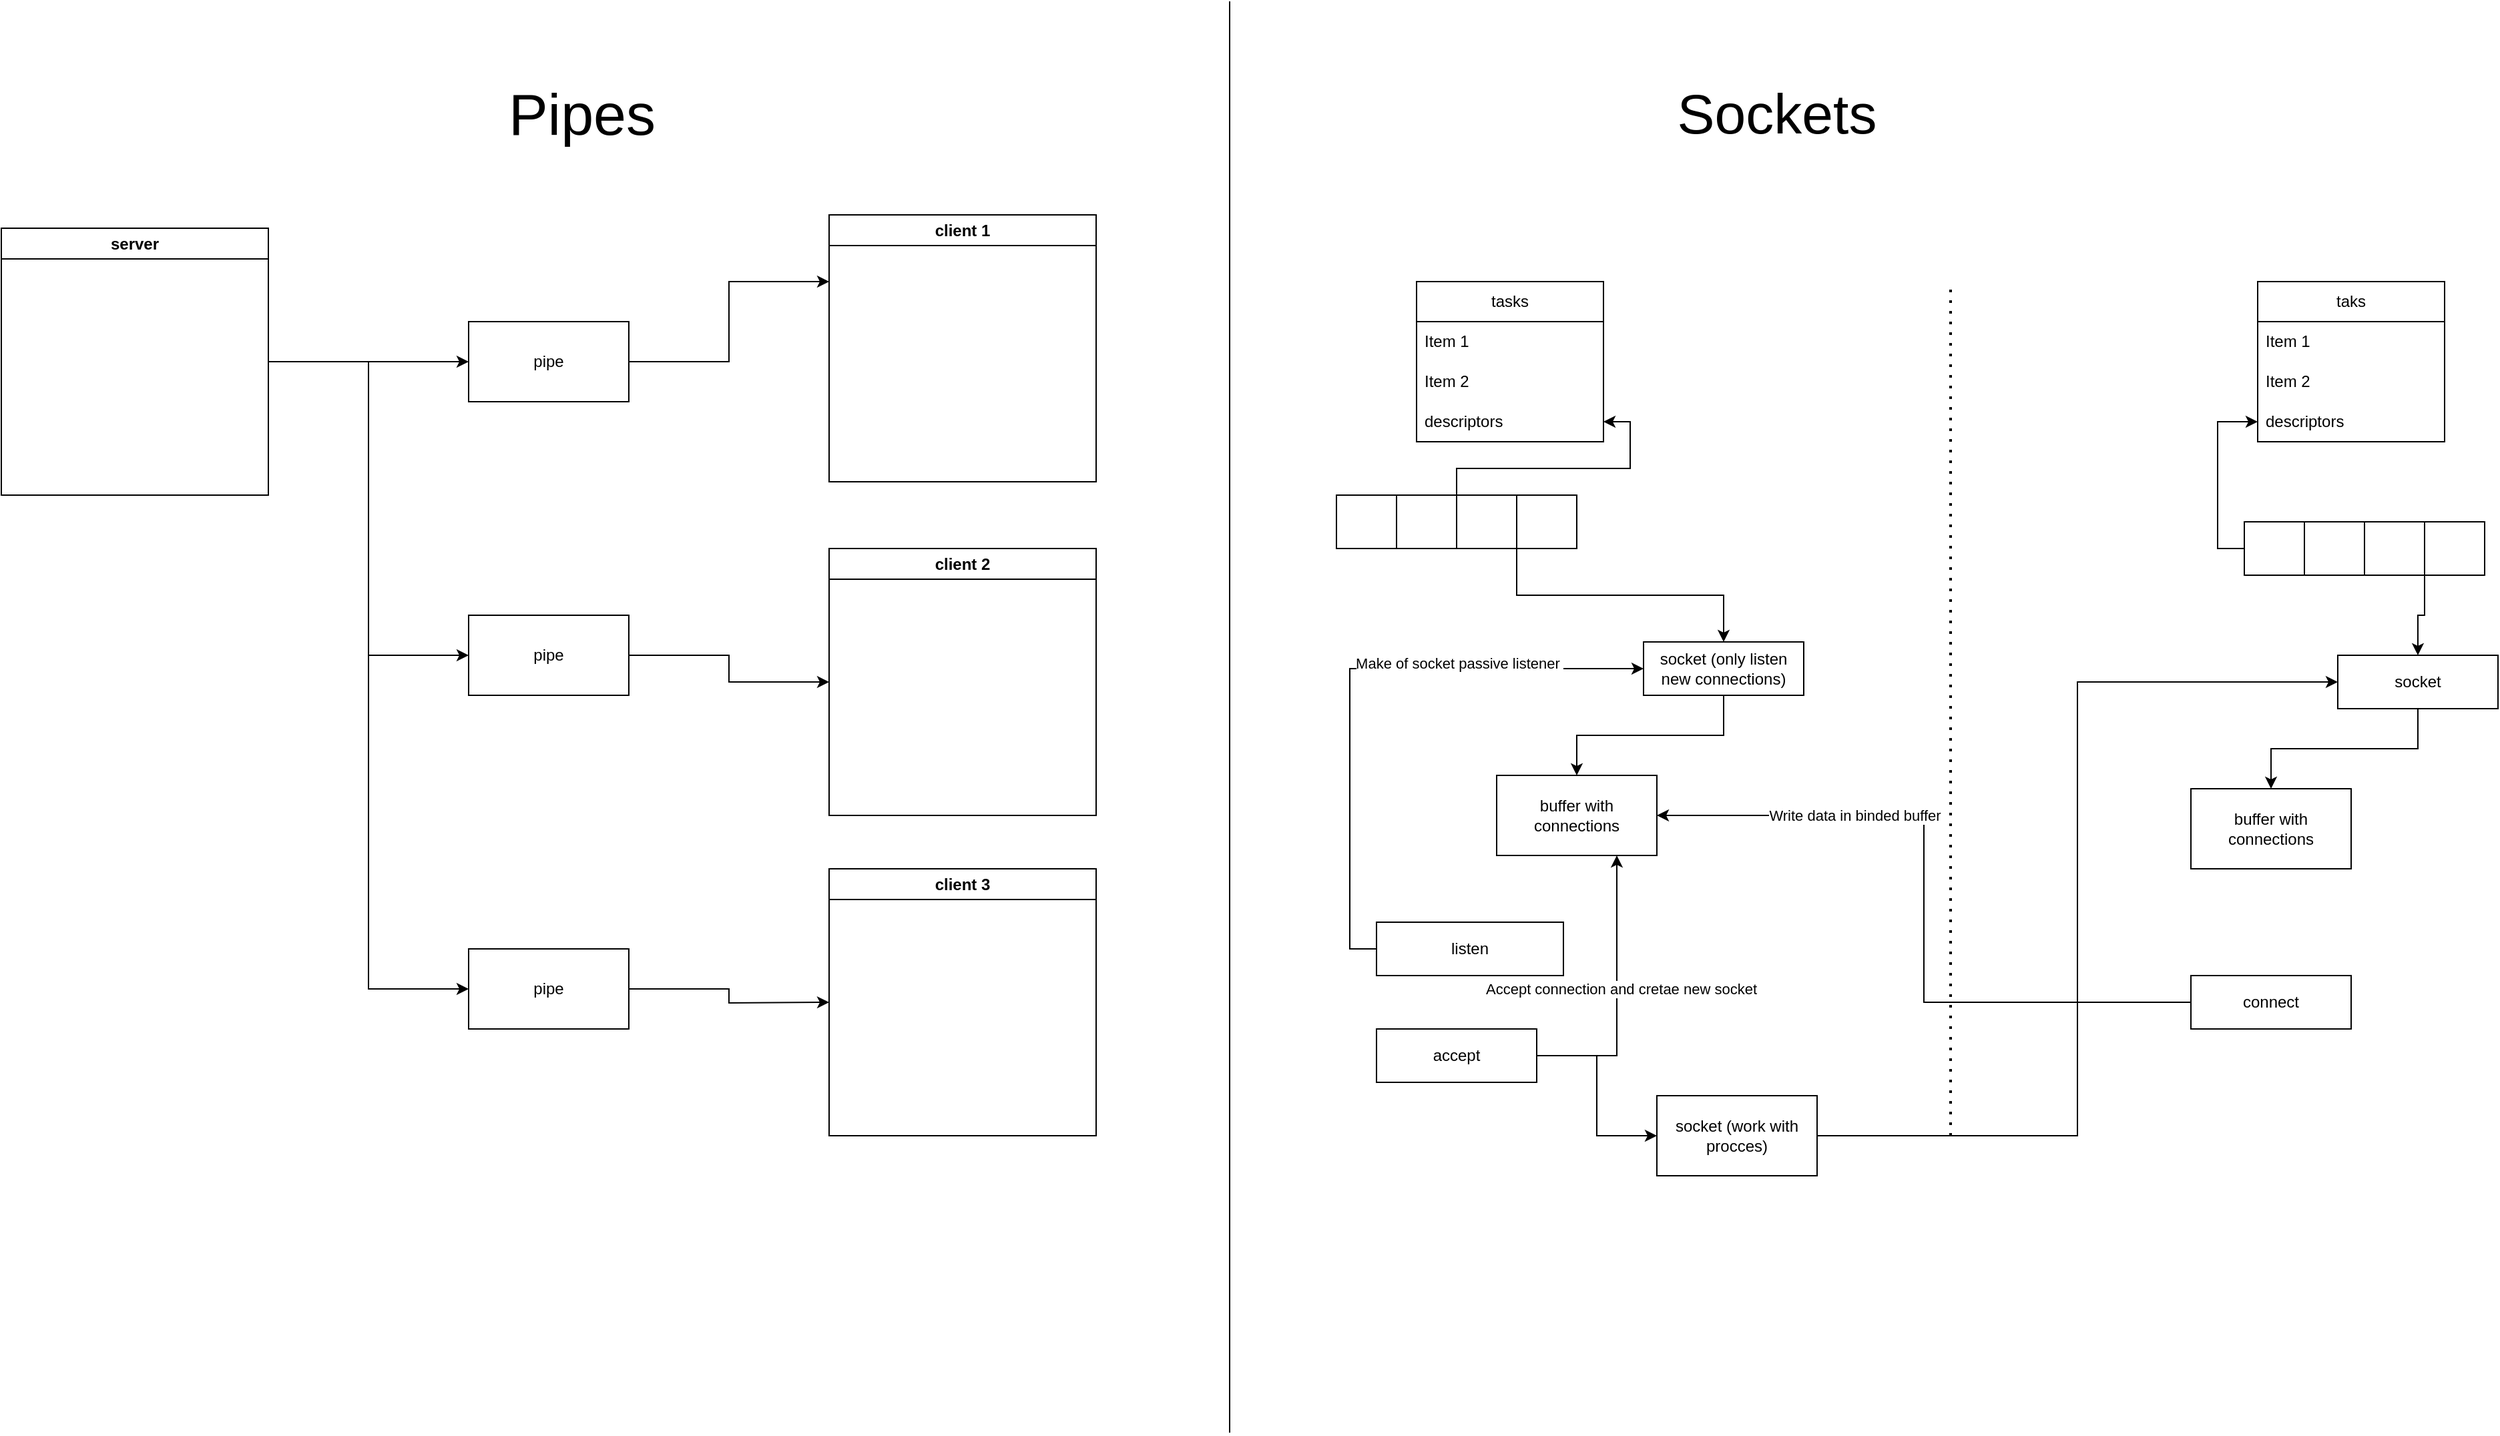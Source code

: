 <mxfile version="24.4.8" type="device">
  <diagram name="Страница — 1" id="Ija0i7cM3wNiL09mtmM3">
    <mxGraphModel dx="2191" dy="843" grid="1" gridSize="10" guides="1" tooltips="1" connect="1" arrows="1" fold="1" page="1" pageScale="1" pageWidth="827" pageHeight="1169" math="0" shadow="0">
      <root>
        <mxCell id="0" />
        <mxCell id="1" parent="0" />
        <mxCell id="PQMj631thZjRwjynIBvn-7" style="edgeStyle=orthogonalEdgeStyle;rounded=0;orthogonalLoop=1;jettySize=auto;html=1;exitX=1;exitY=0.5;exitDx=0;exitDy=0;entryX=0;entryY=0.5;entryDx=0;entryDy=0;" parent="1" source="PQMj631thZjRwjynIBvn-2" target="PQMj631thZjRwjynIBvn-6" edge="1">
          <mxGeometry relative="1" as="geometry" />
        </mxCell>
        <mxCell id="PQMj631thZjRwjynIBvn-10" style="edgeStyle=orthogonalEdgeStyle;rounded=0;orthogonalLoop=1;jettySize=auto;html=1;exitX=1;exitY=0.5;exitDx=0;exitDy=0;entryX=0;entryY=0.5;entryDx=0;entryDy=0;" parent="1" source="PQMj631thZjRwjynIBvn-2" target="PQMj631thZjRwjynIBvn-9" edge="1">
          <mxGeometry relative="1" as="geometry" />
        </mxCell>
        <mxCell id="PQMj631thZjRwjynIBvn-13" style="edgeStyle=orthogonalEdgeStyle;rounded=0;orthogonalLoop=1;jettySize=auto;html=1;exitX=1;exitY=0.5;exitDx=0;exitDy=0;entryX=0;entryY=0.5;entryDx=0;entryDy=0;" parent="1" source="PQMj631thZjRwjynIBvn-2" target="PQMj631thZjRwjynIBvn-12" edge="1">
          <mxGeometry relative="1" as="geometry" />
        </mxCell>
        <mxCell id="PQMj631thZjRwjynIBvn-2" value="server" style="swimlane;whiteSpace=wrap;html=1;" parent="1" vertex="1">
          <mxGeometry x="-140" y="240" width="200" height="200" as="geometry" />
        </mxCell>
        <mxCell id="PQMj631thZjRwjynIBvn-3" value="client 1" style="swimlane;whiteSpace=wrap;html=1;" parent="1" vertex="1">
          <mxGeometry x="480" y="230" width="200" height="200" as="geometry" />
        </mxCell>
        <mxCell id="PQMj631thZjRwjynIBvn-4" value="client 2" style="swimlane;whiteSpace=wrap;html=1;" parent="1" vertex="1">
          <mxGeometry x="480" y="480" width="200" height="200" as="geometry" />
        </mxCell>
        <mxCell id="PQMj631thZjRwjynIBvn-5" value="client 3" style="swimlane;whiteSpace=wrap;html=1;" parent="1" vertex="1">
          <mxGeometry x="480" y="720" width="200" height="200" as="geometry" />
        </mxCell>
        <mxCell id="PQMj631thZjRwjynIBvn-8" style="edgeStyle=orthogonalEdgeStyle;rounded=0;orthogonalLoop=1;jettySize=auto;html=1;exitX=1;exitY=0.5;exitDx=0;exitDy=0;entryX=0;entryY=0.25;entryDx=0;entryDy=0;" parent="1" source="PQMj631thZjRwjynIBvn-6" target="PQMj631thZjRwjynIBvn-3" edge="1">
          <mxGeometry relative="1" as="geometry" />
        </mxCell>
        <mxCell id="PQMj631thZjRwjynIBvn-6" value="pipe" style="rounded=0;whiteSpace=wrap;html=1;" parent="1" vertex="1">
          <mxGeometry x="210" y="310" width="120" height="60" as="geometry" />
        </mxCell>
        <mxCell id="PQMj631thZjRwjynIBvn-11" style="edgeStyle=orthogonalEdgeStyle;rounded=0;orthogonalLoop=1;jettySize=auto;html=1;exitX=1;exitY=0.5;exitDx=0;exitDy=0;entryX=0;entryY=0.5;entryDx=0;entryDy=0;" parent="1" source="PQMj631thZjRwjynIBvn-9" target="PQMj631thZjRwjynIBvn-4" edge="1">
          <mxGeometry relative="1" as="geometry" />
        </mxCell>
        <mxCell id="PQMj631thZjRwjynIBvn-9" value="pipe" style="rounded=0;whiteSpace=wrap;html=1;" parent="1" vertex="1">
          <mxGeometry x="210" y="530" width="120" height="60" as="geometry" />
        </mxCell>
        <mxCell id="PQMj631thZjRwjynIBvn-14" style="edgeStyle=orthogonalEdgeStyle;rounded=0;orthogonalLoop=1;jettySize=auto;html=1;exitX=1;exitY=0.5;exitDx=0;exitDy=0;" parent="1" source="PQMj631thZjRwjynIBvn-12" edge="1">
          <mxGeometry relative="1" as="geometry">
            <mxPoint x="480" y="820" as="targetPoint" />
          </mxGeometry>
        </mxCell>
        <mxCell id="PQMj631thZjRwjynIBvn-12" value="pipe" style="rounded=0;whiteSpace=wrap;html=1;" parent="1" vertex="1">
          <mxGeometry x="210" y="780" width="120" height="60" as="geometry" />
        </mxCell>
        <mxCell id="PQMj631thZjRwjynIBvn-15" value="" style="endArrow=none;html=1;rounded=0;" parent="1" edge="1">
          <mxGeometry width="50" height="50" relative="1" as="geometry">
            <mxPoint x="780" y="1142.5" as="sourcePoint" />
            <mxPoint x="780" y="70" as="targetPoint" />
          </mxGeometry>
        </mxCell>
        <mxCell id="PQMj631thZjRwjynIBvn-17" value="Pipes" style="text;html=1;align=center;verticalAlign=middle;whiteSpace=wrap;rounded=0;fontSize=44;" parent="1" vertex="1">
          <mxGeometry x="230" y="120" width="130" height="70" as="geometry" />
        </mxCell>
        <mxCell id="PQMj631thZjRwjynIBvn-18" value="Sockets" style="text;html=1;align=center;verticalAlign=middle;whiteSpace=wrap;rounded=0;fontSize=42;" parent="1" vertex="1">
          <mxGeometry x="1120" y="125" width="140" height="60" as="geometry" />
        </mxCell>
        <mxCell id="PQMj631thZjRwjynIBvn-19" value="" style="endArrow=none;dashed=1;html=1;dashPattern=1 3;strokeWidth=2;rounded=0;" parent="1" edge="1">
          <mxGeometry width="50" height="50" relative="1" as="geometry">
            <mxPoint x="1320" y="920" as="sourcePoint" />
            <mxPoint x="1320" y="280" as="targetPoint" />
          </mxGeometry>
        </mxCell>
        <mxCell id="PQMj631thZjRwjynIBvn-20" value="tasks" style="swimlane;fontStyle=0;childLayout=stackLayout;horizontal=1;startSize=30;horizontalStack=0;resizeParent=1;resizeParentMax=0;resizeLast=0;collapsible=1;marginBottom=0;whiteSpace=wrap;html=1;" parent="1" vertex="1">
          <mxGeometry x="920" y="280" width="140" height="120" as="geometry" />
        </mxCell>
        <mxCell id="PQMj631thZjRwjynIBvn-21" value="Item 1" style="text;strokeColor=none;fillColor=none;align=left;verticalAlign=middle;spacingLeft=4;spacingRight=4;overflow=hidden;points=[[0,0.5],[1,0.5]];portConstraint=eastwest;rotatable=0;whiteSpace=wrap;html=1;" parent="PQMj631thZjRwjynIBvn-20" vertex="1">
          <mxGeometry y="30" width="140" height="30" as="geometry" />
        </mxCell>
        <mxCell id="PQMj631thZjRwjynIBvn-22" value="Item 2" style="text;strokeColor=none;fillColor=none;align=left;verticalAlign=middle;spacingLeft=4;spacingRight=4;overflow=hidden;points=[[0,0.5],[1,0.5]];portConstraint=eastwest;rotatable=0;whiteSpace=wrap;html=1;" parent="PQMj631thZjRwjynIBvn-20" vertex="1">
          <mxGeometry y="60" width="140" height="30" as="geometry" />
        </mxCell>
        <mxCell id="PQMj631thZjRwjynIBvn-23" value="descriptors" style="text;strokeColor=none;fillColor=none;align=left;verticalAlign=middle;spacingLeft=4;spacingRight=4;overflow=hidden;points=[[0,0.5],[1,0.5]];portConstraint=eastwest;rotatable=0;whiteSpace=wrap;html=1;" parent="PQMj631thZjRwjynIBvn-20" vertex="1">
          <mxGeometry y="90" width="140" height="30" as="geometry" />
        </mxCell>
        <mxCell id="PQMj631thZjRwjynIBvn-24" value="taks" style="swimlane;fontStyle=0;childLayout=stackLayout;horizontal=1;startSize=30;horizontalStack=0;resizeParent=1;resizeParentMax=0;resizeLast=0;collapsible=1;marginBottom=0;whiteSpace=wrap;html=1;" parent="1" vertex="1">
          <mxGeometry x="1550" y="280" width="140" height="120" as="geometry" />
        </mxCell>
        <mxCell id="PQMj631thZjRwjynIBvn-25" value="Item 1" style="text;strokeColor=none;fillColor=none;align=left;verticalAlign=middle;spacingLeft=4;spacingRight=4;overflow=hidden;points=[[0,0.5],[1,0.5]];portConstraint=eastwest;rotatable=0;whiteSpace=wrap;html=1;" parent="PQMj631thZjRwjynIBvn-24" vertex="1">
          <mxGeometry y="30" width="140" height="30" as="geometry" />
        </mxCell>
        <mxCell id="PQMj631thZjRwjynIBvn-26" value="Item 2" style="text;strokeColor=none;fillColor=none;align=left;verticalAlign=middle;spacingLeft=4;spacingRight=4;overflow=hidden;points=[[0,0.5],[1,0.5]];portConstraint=eastwest;rotatable=0;whiteSpace=wrap;html=1;" parent="PQMj631thZjRwjynIBvn-24" vertex="1">
          <mxGeometry y="60" width="140" height="30" as="geometry" />
        </mxCell>
        <mxCell id="PQMj631thZjRwjynIBvn-27" value="descriptors" style="text;strokeColor=none;fillColor=none;align=left;verticalAlign=middle;spacingLeft=4;spacingRight=4;overflow=hidden;points=[[0,0.5],[1,0.5]];portConstraint=eastwest;rotatable=0;whiteSpace=wrap;html=1;" parent="PQMj631thZjRwjynIBvn-24" vertex="1">
          <mxGeometry y="90" width="140" height="30" as="geometry" />
        </mxCell>
        <mxCell id="PQMj631thZjRwjynIBvn-38" style="edgeStyle=orthogonalEdgeStyle;rounded=0;orthogonalLoop=1;jettySize=auto;html=1;entryX=1;entryY=0.5;entryDx=0;entryDy=0;" parent="1" source="PQMj631thZjRwjynIBvn-28" target="PQMj631thZjRwjynIBvn-23" edge="1">
          <mxGeometry relative="1" as="geometry" />
        </mxCell>
        <mxCell id="PQMj631thZjRwjynIBvn-40" style="edgeStyle=orthogonalEdgeStyle;rounded=0;orthogonalLoop=1;jettySize=auto;html=1;exitX=0.75;exitY=1;exitDx=0;exitDy=0;" parent="1" source="PQMj631thZjRwjynIBvn-28" target="PQMj631thZjRwjynIBvn-41" edge="1">
          <mxGeometry relative="1" as="geometry">
            <mxPoint x="1080.0" y="570" as="targetPoint" />
          </mxGeometry>
        </mxCell>
        <mxCell id="PQMj631thZjRwjynIBvn-28" value="" style="rounded=0;whiteSpace=wrap;html=1;" parent="1" vertex="1">
          <mxGeometry x="860" y="440" width="180" height="40" as="geometry" />
        </mxCell>
        <mxCell id="PQMj631thZjRwjynIBvn-30" value="" style="endArrow=none;html=1;rounded=0;exitX=0.25;exitY=1;exitDx=0;exitDy=0;entryX=0.25;entryY=0;entryDx=0;entryDy=0;" parent="1" source="PQMj631thZjRwjynIBvn-28" target="PQMj631thZjRwjynIBvn-28" edge="1">
          <mxGeometry width="50" height="50" relative="1" as="geometry">
            <mxPoint x="870" y="490" as="sourcePoint" />
            <mxPoint x="920" y="440" as="targetPoint" />
          </mxGeometry>
        </mxCell>
        <mxCell id="PQMj631thZjRwjynIBvn-31" value="" style="endArrow=none;html=1;rounded=0;exitX=0.5;exitY=0;exitDx=0;exitDy=0;entryX=0.5;entryY=1;entryDx=0;entryDy=0;" parent="1" source="PQMj631thZjRwjynIBvn-28" target="PQMj631thZjRwjynIBvn-28" edge="1">
          <mxGeometry width="50" height="50" relative="1" as="geometry">
            <mxPoint x="1260" y="610" as="sourcePoint" />
            <mxPoint x="1310" y="560" as="targetPoint" />
            <Array as="points" />
          </mxGeometry>
        </mxCell>
        <mxCell id="PQMj631thZjRwjynIBvn-32" value="" style="endArrow=none;html=1;rounded=0;entryX=0.75;entryY=0;entryDx=0;entryDy=0;exitX=0.75;exitY=1;exitDx=0;exitDy=0;" parent="1" source="PQMj631thZjRwjynIBvn-28" target="PQMj631thZjRwjynIBvn-28" edge="1">
          <mxGeometry width="50" height="50" relative="1" as="geometry">
            <mxPoint x="965" y="510" as="sourcePoint" />
            <mxPoint x="1015" y="460" as="targetPoint" />
          </mxGeometry>
        </mxCell>
        <mxCell id="PQMj631thZjRwjynIBvn-39" style="edgeStyle=orthogonalEdgeStyle;rounded=0;orthogonalLoop=1;jettySize=auto;html=1;exitX=0;exitY=0.5;exitDx=0;exitDy=0;entryX=0;entryY=0.5;entryDx=0;entryDy=0;" parent="1" source="PQMj631thZjRwjynIBvn-34" target="PQMj631thZjRwjynIBvn-27" edge="1">
          <mxGeometry relative="1" as="geometry" />
        </mxCell>
        <mxCell id="PQMj631thZjRwjynIBvn-48" style="edgeStyle=orthogonalEdgeStyle;rounded=0;orthogonalLoop=1;jettySize=auto;html=1;exitX=0.75;exitY=1;exitDx=0;exitDy=0;" parent="1" source="PQMj631thZjRwjynIBvn-34" target="PQMj631thZjRwjynIBvn-46" edge="1">
          <mxGeometry relative="1" as="geometry" />
        </mxCell>
        <mxCell id="PQMj631thZjRwjynIBvn-34" value="" style="rounded=0;whiteSpace=wrap;html=1;" parent="1" vertex="1">
          <mxGeometry x="1540" y="460" width="180" height="40" as="geometry" />
        </mxCell>
        <mxCell id="PQMj631thZjRwjynIBvn-35" value="" style="endArrow=none;html=1;rounded=0;exitX=0.25;exitY=1;exitDx=0;exitDy=0;entryX=0.25;entryY=0;entryDx=0;entryDy=0;" parent="1" source="PQMj631thZjRwjynIBvn-34" target="PQMj631thZjRwjynIBvn-34" edge="1">
          <mxGeometry width="50" height="50" relative="1" as="geometry">
            <mxPoint x="1550" y="510" as="sourcePoint" />
            <mxPoint x="1600" y="460" as="targetPoint" />
          </mxGeometry>
        </mxCell>
        <mxCell id="PQMj631thZjRwjynIBvn-36" value="" style="endArrow=none;html=1;rounded=0;exitX=0.5;exitY=0;exitDx=0;exitDy=0;entryX=0.5;entryY=1;entryDx=0;entryDy=0;" parent="1" source="PQMj631thZjRwjynIBvn-34" target="PQMj631thZjRwjynIBvn-34" edge="1">
          <mxGeometry width="50" height="50" relative="1" as="geometry">
            <mxPoint x="1940" y="630" as="sourcePoint" />
            <mxPoint x="1990" y="580" as="targetPoint" />
            <Array as="points" />
          </mxGeometry>
        </mxCell>
        <mxCell id="PQMj631thZjRwjynIBvn-37" value="" style="endArrow=none;html=1;rounded=0;entryX=0.75;entryY=0;entryDx=0;entryDy=0;exitX=0.75;exitY=1;exitDx=0;exitDy=0;" parent="1" source="PQMj631thZjRwjynIBvn-34" target="PQMj631thZjRwjynIBvn-34" edge="1">
          <mxGeometry width="50" height="50" relative="1" as="geometry">
            <mxPoint x="1645" y="530" as="sourcePoint" />
            <mxPoint x="1695" y="480" as="targetPoint" />
          </mxGeometry>
        </mxCell>
        <mxCell id="PQMj631thZjRwjynIBvn-44" style="edgeStyle=orthogonalEdgeStyle;rounded=0;orthogonalLoop=1;jettySize=auto;html=1;exitX=0.5;exitY=1;exitDx=0;exitDy=0;entryX=0.5;entryY=0;entryDx=0;entryDy=0;" parent="1" source="PQMj631thZjRwjynIBvn-41" target="PQMj631thZjRwjynIBvn-43" edge="1">
          <mxGeometry relative="1" as="geometry" />
        </mxCell>
        <mxCell id="PQMj631thZjRwjynIBvn-41" value="socket (only listen new connections)" style="rounded=0;whiteSpace=wrap;html=1;" parent="1" vertex="1">
          <mxGeometry x="1090" y="550" width="120" height="40" as="geometry" />
        </mxCell>
        <mxCell id="PQMj631thZjRwjynIBvn-43" value="buffer with connections" style="rounded=0;whiteSpace=wrap;html=1;" parent="1" vertex="1">
          <mxGeometry x="980" y="650" width="120" height="60" as="geometry" />
        </mxCell>
        <mxCell id="PQMj631thZjRwjynIBvn-45" style="edgeStyle=orthogonalEdgeStyle;rounded=0;orthogonalLoop=1;jettySize=auto;html=1;exitX=0.5;exitY=1;exitDx=0;exitDy=0;entryX=0.5;entryY=0;entryDx=0;entryDy=0;" parent="1" source="PQMj631thZjRwjynIBvn-46" target="PQMj631thZjRwjynIBvn-47" edge="1">
          <mxGeometry relative="1" as="geometry" />
        </mxCell>
        <mxCell id="PQMj631thZjRwjynIBvn-46" value="socket" style="rounded=0;whiteSpace=wrap;html=1;" parent="1" vertex="1">
          <mxGeometry x="1610" y="560" width="120" height="40" as="geometry" />
        </mxCell>
        <mxCell id="PQMj631thZjRwjynIBvn-47" value="buffer with connections" style="rounded=0;whiteSpace=wrap;html=1;" parent="1" vertex="1">
          <mxGeometry x="1500" y="660" width="120" height="60" as="geometry" />
        </mxCell>
        <mxCell id="PQMj631thZjRwjynIBvn-54" style="edgeStyle=orthogonalEdgeStyle;rounded=0;orthogonalLoop=1;jettySize=auto;html=1;exitX=0;exitY=0.5;exitDx=0;exitDy=0;entryX=0;entryY=0.5;entryDx=0;entryDy=0;" parent="1" source="PQMj631thZjRwjynIBvn-49" target="PQMj631thZjRwjynIBvn-41" edge="1">
          <mxGeometry relative="1" as="geometry" />
        </mxCell>
        <mxCell id="PQMj631thZjRwjynIBvn-55" value="Make of socket passive listener&amp;nbsp;" style="edgeLabel;html=1;align=center;verticalAlign=middle;resizable=0;points=[];" parent="PQMj631thZjRwjynIBvn-54" vertex="1" connectable="0">
          <mxGeometry x="0.38" y="4" relative="1" as="geometry">
            <mxPoint x="1" as="offset" />
          </mxGeometry>
        </mxCell>
        <mxCell id="PQMj631thZjRwjynIBvn-49" value="listen" style="rounded=0;whiteSpace=wrap;html=1;" parent="1" vertex="1">
          <mxGeometry x="890" y="760" width="140" height="40" as="geometry" />
        </mxCell>
        <mxCell id="PQMj631thZjRwjynIBvn-56" style="edgeStyle=orthogonalEdgeStyle;rounded=0;orthogonalLoop=1;jettySize=auto;html=1;exitX=1;exitY=0.5;exitDx=0;exitDy=0;entryX=0.75;entryY=1;entryDx=0;entryDy=0;" parent="1" source="PQMj631thZjRwjynIBvn-50" target="PQMj631thZjRwjynIBvn-43" edge="1">
          <mxGeometry relative="1" as="geometry" />
        </mxCell>
        <mxCell id="PQMj631thZjRwjynIBvn-57" value="Accept connection and cretae new socket" style="edgeLabel;html=1;align=center;verticalAlign=middle;resizable=0;points=[];" parent="PQMj631thZjRwjynIBvn-56" vertex="1" connectable="0">
          <mxGeometry x="0.05" y="-3" relative="1" as="geometry">
            <mxPoint as="offset" />
          </mxGeometry>
        </mxCell>
        <mxCell id="PQMj631thZjRwjynIBvn-59" style="edgeStyle=orthogonalEdgeStyle;rounded=0;orthogonalLoop=1;jettySize=auto;html=1;exitX=1;exitY=0.5;exitDx=0;exitDy=0;entryX=0;entryY=0.5;entryDx=0;entryDy=0;" parent="1" source="PQMj631thZjRwjynIBvn-50" target="PQMj631thZjRwjynIBvn-58" edge="1">
          <mxGeometry relative="1" as="geometry" />
        </mxCell>
        <mxCell id="PQMj631thZjRwjynIBvn-50" value="accept" style="rounded=0;whiteSpace=wrap;html=1;" parent="1" vertex="1">
          <mxGeometry x="890" y="840" width="120" height="40" as="geometry" />
        </mxCell>
        <mxCell id="PQMj631thZjRwjynIBvn-52" style="edgeStyle=orthogonalEdgeStyle;rounded=0;orthogonalLoop=1;jettySize=auto;html=1;exitX=0;exitY=0.5;exitDx=0;exitDy=0;entryX=1;entryY=0.5;entryDx=0;entryDy=0;" parent="1" source="PQMj631thZjRwjynIBvn-51" target="PQMj631thZjRwjynIBvn-43" edge="1">
          <mxGeometry relative="1" as="geometry" />
        </mxCell>
        <mxCell id="PQMj631thZjRwjynIBvn-53" value="Write data in binded buffer" style="edgeLabel;html=1;align=center;verticalAlign=middle;resizable=0;points=[];" parent="PQMj631thZjRwjynIBvn-52" vertex="1" connectable="0">
          <mxGeometry x="0.452" relative="1" as="geometry">
            <mxPoint as="offset" />
          </mxGeometry>
        </mxCell>
        <mxCell id="PQMj631thZjRwjynIBvn-51" value="connect" style="rounded=0;whiteSpace=wrap;html=1;" parent="1" vertex="1">
          <mxGeometry x="1500" y="800" width="120" height="40" as="geometry" />
        </mxCell>
        <mxCell id="PQMj631thZjRwjynIBvn-60" style="edgeStyle=orthogonalEdgeStyle;rounded=0;orthogonalLoop=1;jettySize=auto;html=1;exitX=1;exitY=0.5;exitDx=0;exitDy=0;entryX=0;entryY=0.5;entryDx=0;entryDy=0;" parent="1" source="PQMj631thZjRwjynIBvn-58" target="PQMj631thZjRwjynIBvn-46" edge="1">
          <mxGeometry relative="1" as="geometry" />
        </mxCell>
        <mxCell id="PQMj631thZjRwjynIBvn-58" value="socket (work with procces)" style="rounded=0;whiteSpace=wrap;html=1;" parent="1" vertex="1">
          <mxGeometry x="1100" y="890" width="120" height="60" as="geometry" />
        </mxCell>
      </root>
    </mxGraphModel>
  </diagram>
</mxfile>
